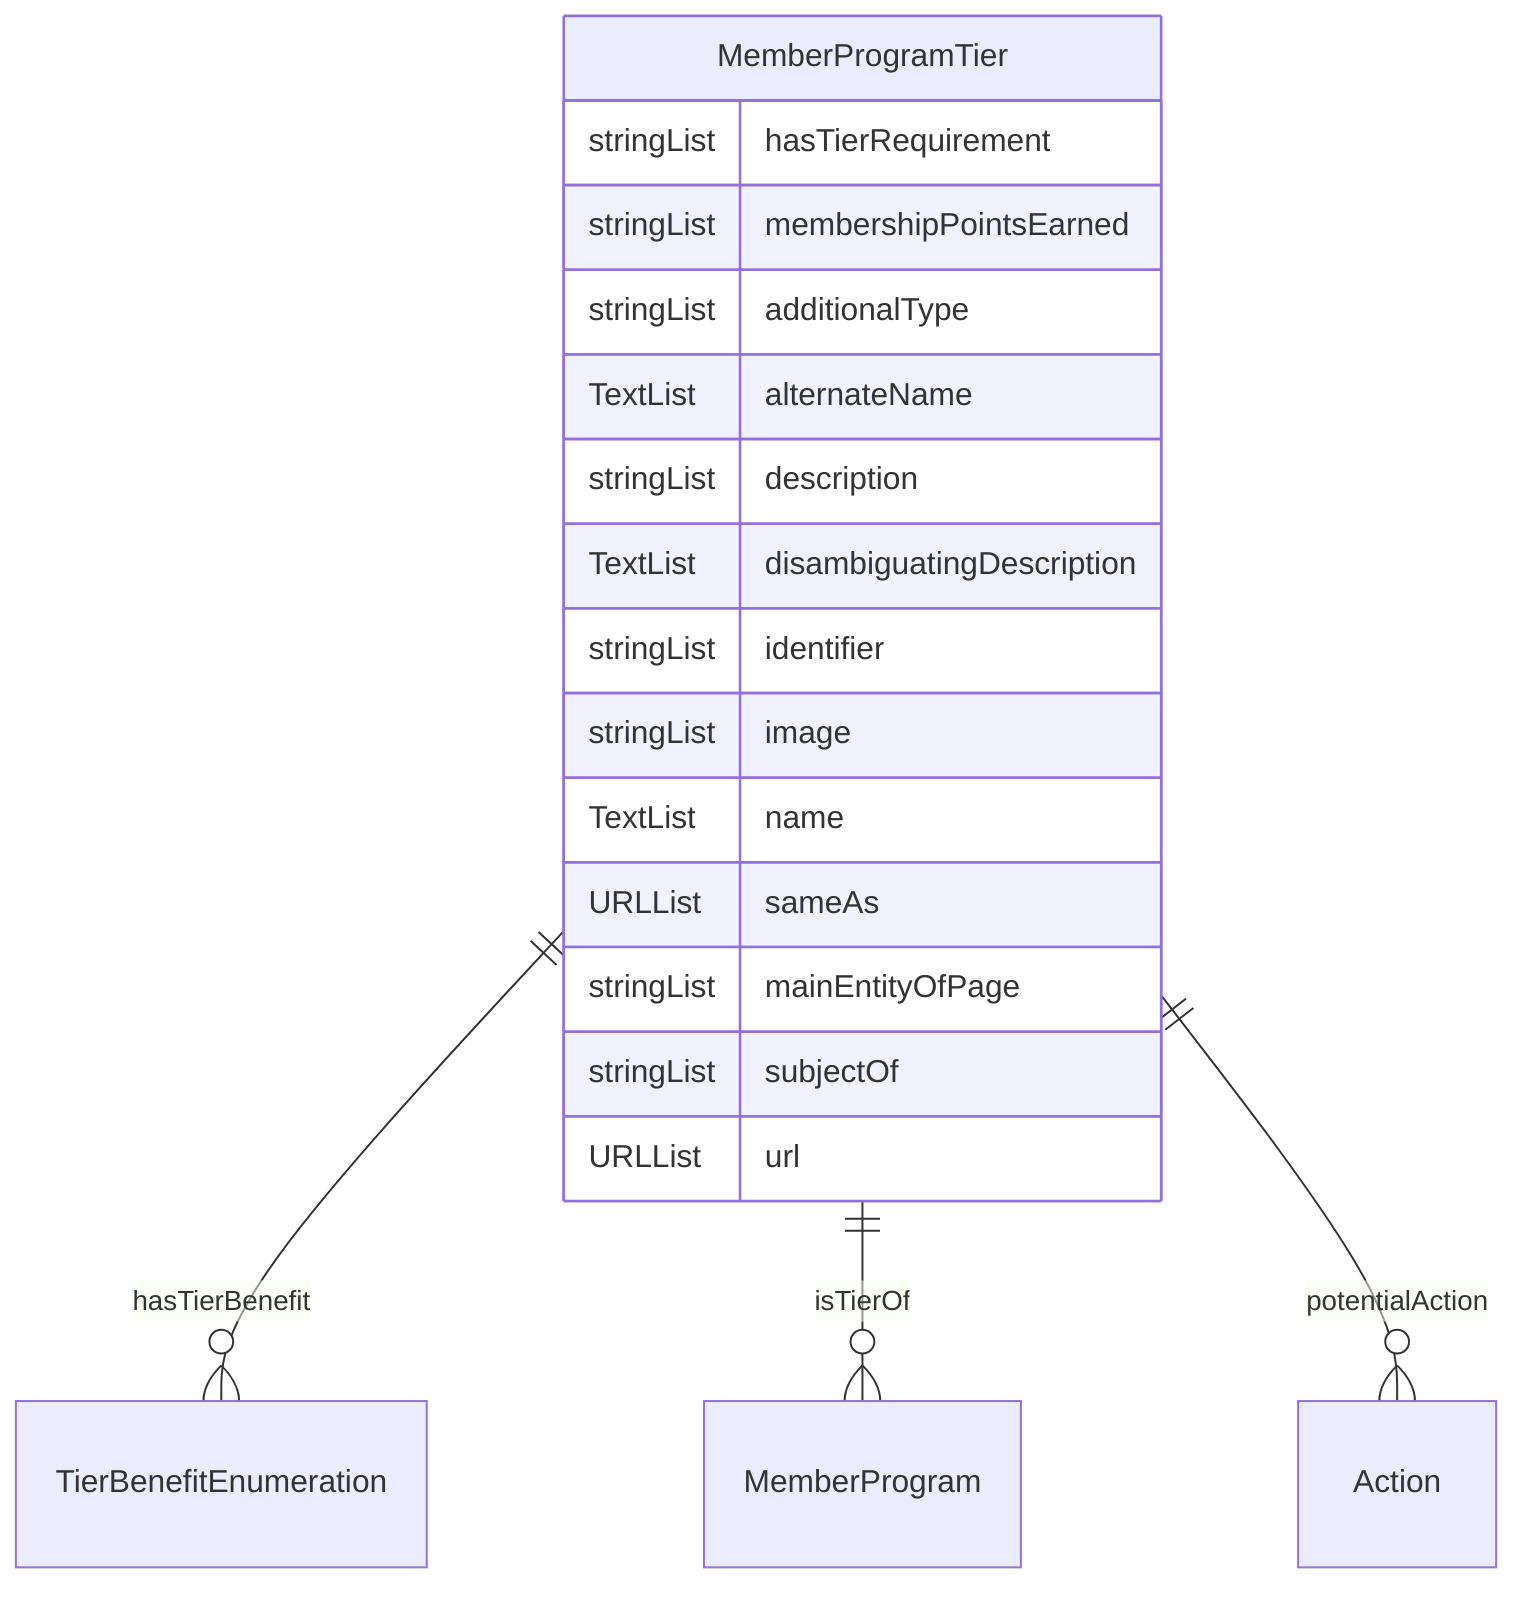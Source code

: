 erDiagram
MemberProgramTier {
    stringList hasTierRequirement  
    stringList membershipPointsEarned  
    stringList additionalType  
    TextList alternateName  
    stringList description  
    TextList disambiguatingDescription  
    stringList identifier  
    stringList image  
    TextList name  
    URLList sameAs  
    stringList mainEntityOfPage  
    stringList subjectOf  
    URLList url  
}

MemberProgramTier ||--}o TierBenefitEnumeration : "hasTierBenefit"
MemberProgramTier ||--}o MemberProgram : "isTierOf"
MemberProgramTier ||--}o Action : "potentialAction"